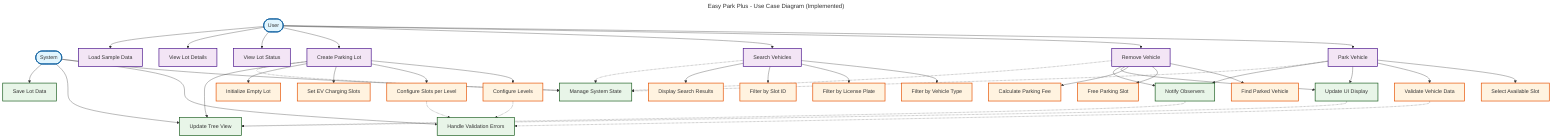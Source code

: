 ---
title: Easy Park Plus - Use Case Diagram (Implemented)
---
flowchart TD
    %% Actors
    User([User])
    System([System])
    
    %% Main Use Cases
    Park[Park Vehicle]
    Remove[Remove Vehicle]
    Search[Search Vehicles]
    CreateLot[Create Parking Lot]
    ViewStatus[View Lot Status]
    ViewDetails[View Lot Details]
    LoadSample[Load Sample Data]
    
    %% Extended Use Cases for Park Vehicle
    SelectSlot[Select Available Slot]
    ValidateVehicle[Validate Vehicle Data]
    UpdateUI[Update UI Display]
    NotifyObservers[Notify Observers]
    
    %% Extended Use Cases for Remove Vehicle
    FindVehicle[Find Parked Vehicle]
    FreeSlot[Free Parking Slot]
    CalculateFee[Calculate Parking Fee]
    
    %% Extended Use Cases for Search
    FilterByType[Filter by Vehicle Type]
    FilterByLicense[Filter by License Plate]
    FilterBySlot[Filter by Slot ID]
    DisplayResults[Display Search Results]
    
    %% Extended Use Cases for Create Lot
    ConfigureLevels[Configure Levels]
    ConfigureSlots[Configure Slots per Level]
    SetEVSlots[Set EV Charging Slots]
    InitializeLot[Initialize Empty Lot]
    
    %% System Use Cases
    ManageState[Manage System State]
    HandleErrors[Handle Validation Errors]
    UpdateTree[Update Tree View]
    SaveData[Save Lot Data]
    
    %% User interactions
    User --> Park
    User --> Remove
    User --> Search
    User --> CreateLot
    User --> ViewStatus
    User --> ViewDetails
    User --> LoadSample
    
    %% Park Vehicle extensions
    Park --> SelectSlot
    Park --> ValidateVehicle
    Park --> UpdateUI
    Park --> NotifyObservers
    
    %% Remove Vehicle extensions
    Remove --> FindVehicle
    Remove --> FreeSlot
    Remove --> CalculateFee
    Remove --> UpdateUI
    Remove --> NotifyObservers
    
    %% Search extensions
    Search --> FilterByType
    Search --> FilterByLicense
    Search --> FilterBySlot
    Search --> DisplayResults
    
    %% Create Lot extensions
    CreateLot --> ConfigureLevels
    CreateLot --> ConfigureSlots
    CreateLot --> SetEVSlots
    CreateLot --> InitializeLot
    CreateLot --> UpdateTree
    
    %% System interactions
    System --> ManageState
    System --> HandleErrors
    System --> UpdateTree
    System --> SaveData
    
    %% Include relationships (dotted lines)
    Park -.-> ManageState
    Remove -.-> ManageState
    Search -.-> ManageState
    CreateLot -.-> ManageState
    
    ValidateVehicle -.-> HandleErrors
    ConfigureLevels -.-> HandleErrors
    ConfigureSlots -.-> HandleErrors
    
    UpdateUI -.-> UpdateTree
    NotifyObservers -.-> UpdateTree
    
    %% Styling
    classDef actor fill:#e1f5fe,stroke:#01579b,stroke-width:2px
    classDef usecase fill:#f3e5f5,stroke:#4a148c,stroke-width:2px
    classDef extend fill:#fff3e0,stroke:#e65100,stroke-width:2px
    classDef system fill:#e8f5e8,stroke:#1b5e20,stroke-width:2px
    
    class User,System actor
    class Park,Remove,Search,CreateLot,ViewStatus,ViewDetails,LoadSample usecase
    class SelectSlot,ValidateVehicle,FindVehicle,FreeSlot,CalculateFee,FilterByType,FilterByLicense,FilterBySlot,DisplayResults,ConfigureLevels,ConfigureSlots,SetEVSlots,InitializeLot extend
    class ManageState,HandleErrors,UpdateTree,SaveData,UpdateUI,NotifyObservers system